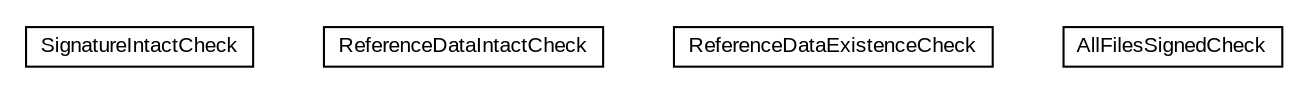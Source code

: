 #!/usr/local/bin/dot
#
# Class diagram 
# Generated by UMLGraph version R5_6-24-gf6e263 (http://www.umlgraph.org/)
#

digraph G {
	edge [fontname="arial",fontsize=10,labelfontname="arial",labelfontsize=10];
	node [fontname="arial",fontsize=10,shape=plaintext];
	nodesep=0.25;
	ranksep=0.5;
	// eu.europa.esig.dss.validation.process.bbb.cv.checks.SignatureIntactCheck
	c25095 [label=<<table title="eu.europa.esig.dss.validation.process.bbb.cv.checks.SignatureIntactCheck" border="0" cellborder="1" cellspacing="0" cellpadding="2" port="p" href="./SignatureIntactCheck.html">
		<tr><td><table border="0" cellspacing="0" cellpadding="1">
<tr><td align="center" balign="center"> SignatureIntactCheck </td></tr>
		</table></td></tr>
		</table>>, URL="./SignatureIntactCheck.html", fontname="arial", fontcolor="black", fontsize=10.0];
	// eu.europa.esig.dss.validation.process.bbb.cv.checks.ReferenceDataIntactCheck
	c25096 [label=<<table title="eu.europa.esig.dss.validation.process.bbb.cv.checks.ReferenceDataIntactCheck" border="0" cellborder="1" cellspacing="0" cellpadding="2" port="p" href="./ReferenceDataIntactCheck.html">
		<tr><td><table border="0" cellspacing="0" cellpadding="1">
<tr><td align="center" balign="center"> ReferenceDataIntactCheck </td></tr>
		</table></td></tr>
		</table>>, URL="./ReferenceDataIntactCheck.html", fontname="arial", fontcolor="black", fontsize=10.0];
	// eu.europa.esig.dss.validation.process.bbb.cv.checks.ReferenceDataExistenceCheck
	c25097 [label=<<table title="eu.europa.esig.dss.validation.process.bbb.cv.checks.ReferenceDataExistenceCheck" border="0" cellborder="1" cellspacing="0" cellpadding="2" port="p" href="./ReferenceDataExistenceCheck.html">
		<tr><td><table border="0" cellspacing="0" cellpadding="1">
<tr><td align="center" balign="center"> ReferenceDataExistenceCheck </td></tr>
		</table></td></tr>
		</table>>, URL="./ReferenceDataExistenceCheck.html", fontname="arial", fontcolor="black", fontsize=10.0];
	// eu.europa.esig.dss.validation.process.bbb.cv.checks.AllFilesSignedCheck
	c25098 [label=<<table title="eu.europa.esig.dss.validation.process.bbb.cv.checks.AllFilesSignedCheck" border="0" cellborder="1" cellspacing="0" cellpadding="2" port="p" href="./AllFilesSignedCheck.html">
		<tr><td><table border="0" cellspacing="0" cellpadding="1">
<tr><td align="center" balign="center"> AllFilesSignedCheck </td></tr>
		</table></td></tr>
		</table>>, URL="./AllFilesSignedCheck.html", fontname="arial", fontcolor="black", fontsize=10.0];
}

